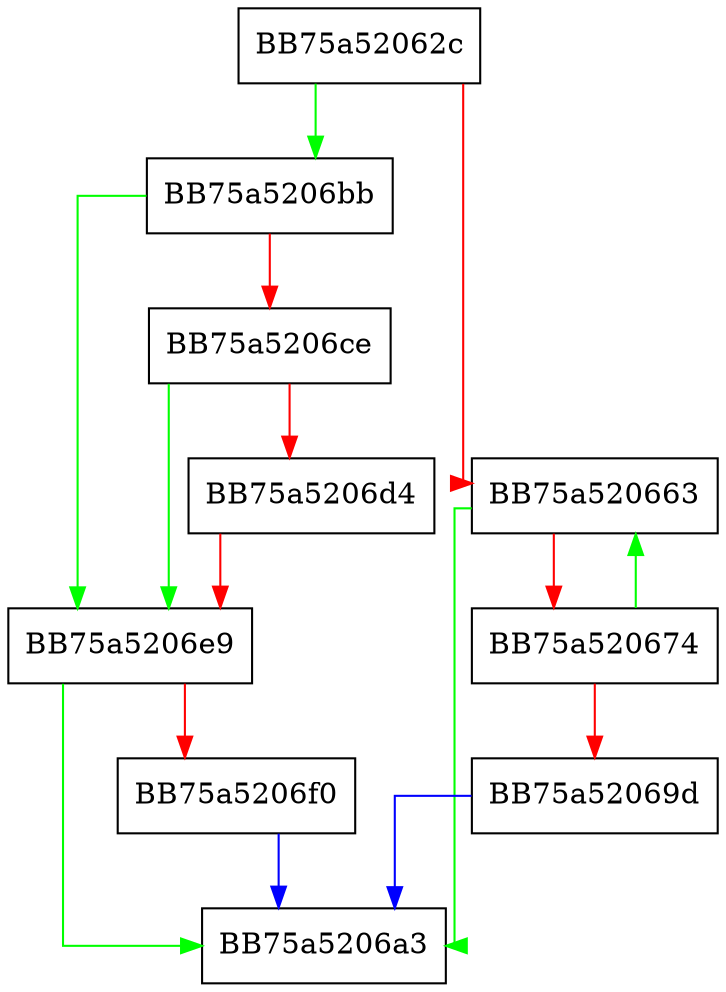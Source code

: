 digraph GetStringW {
  node [shape="box"];
  graph [splines=ortho];
  BB75a52062c -> BB75a5206bb [color="green"];
  BB75a52062c -> BB75a520663 [color="red"];
  BB75a520663 -> BB75a5206a3 [color="green"];
  BB75a520663 -> BB75a520674 [color="red"];
  BB75a520674 -> BB75a520663 [color="green"];
  BB75a520674 -> BB75a52069d [color="red"];
  BB75a52069d -> BB75a5206a3 [color="blue"];
  BB75a5206bb -> BB75a5206e9 [color="green"];
  BB75a5206bb -> BB75a5206ce [color="red"];
  BB75a5206ce -> BB75a5206e9 [color="green"];
  BB75a5206ce -> BB75a5206d4 [color="red"];
  BB75a5206d4 -> BB75a5206e9 [color="red"];
  BB75a5206e9 -> BB75a5206a3 [color="green"];
  BB75a5206e9 -> BB75a5206f0 [color="red"];
  BB75a5206f0 -> BB75a5206a3 [color="blue"];
}